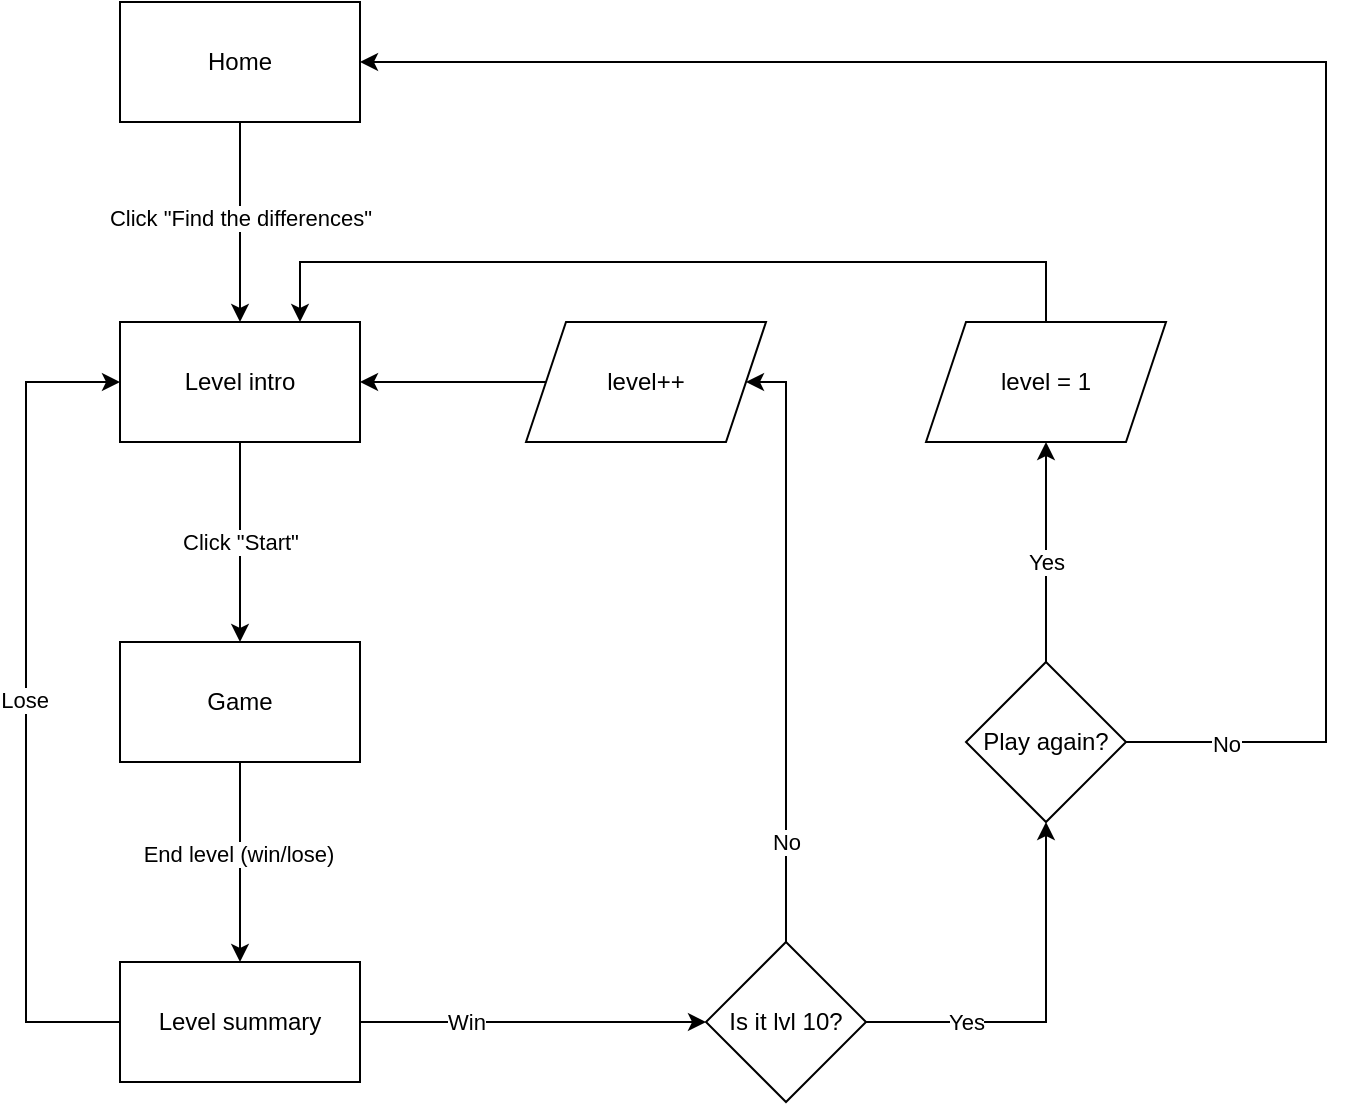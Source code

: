 <mxfile version="24.2.1" type="github">
  <diagram name="Page-1" id="Y-_b7_Hh2nSIt7xtL80e">
    <mxGraphModel dx="2074" dy="1140" grid="1" gridSize="10" guides="1" tooltips="1" connect="1" arrows="1" fold="1" page="1" pageScale="1" pageWidth="827" pageHeight="1169" math="0" shadow="0">
      <root>
        <mxCell id="0" />
        <mxCell id="1" parent="0" />
        <mxCell id="TcAAFQJvQi2z-CQNQE7q-1" style="edgeStyle=orthogonalEdgeStyle;rounded=0;orthogonalLoop=1;jettySize=auto;html=1;" edge="1" parent="1" source="TcAAFQJvQi2z-CQNQE7q-3" target="TcAAFQJvQi2z-CQNQE7q-6">
          <mxGeometry relative="1" as="geometry" />
        </mxCell>
        <mxCell id="TcAAFQJvQi2z-CQNQE7q-2" value="Click &quot;Find the differences&quot;" style="edgeLabel;html=1;align=center;verticalAlign=middle;resizable=0;points=[];" connectable="0" vertex="1" parent="TcAAFQJvQi2z-CQNQE7q-1">
          <mxGeometry x="-0.038" relative="1" as="geometry">
            <mxPoint as="offset" />
          </mxGeometry>
        </mxCell>
        <mxCell id="TcAAFQJvQi2z-CQNQE7q-3" value="Home" style="rounded=0;whiteSpace=wrap;html=1;" vertex="1" parent="1">
          <mxGeometry x="87" y="40" width="120" height="60" as="geometry" />
        </mxCell>
        <mxCell id="TcAAFQJvQi2z-CQNQE7q-4" style="edgeStyle=orthogonalEdgeStyle;rounded=0;orthogonalLoop=1;jettySize=auto;html=1;exitX=0.5;exitY=1;exitDx=0;exitDy=0;entryX=0.5;entryY=0;entryDx=0;entryDy=0;" edge="1" parent="1" source="TcAAFQJvQi2z-CQNQE7q-6" target="TcAAFQJvQi2z-CQNQE7q-9">
          <mxGeometry relative="1" as="geometry" />
        </mxCell>
        <mxCell id="TcAAFQJvQi2z-CQNQE7q-5" value="Click &quot;Start&quot;" style="edgeLabel;html=1;align=center;verticalAlign=middle;resizable=0;points=[];" connectable="0" vertex="1" parent="TcAAFQJvQi2z-CQNQE7q-4">
          <mxGeometry x="0.003" relative="1" as="geometry">
            <mxPoint as="offset" />
          </mxGeometry>
        </mxCell>
        <mxCell id="TcAAFQJvQi2z-CQNQE7q-6" value="Level intro" style="rounded=0;whiteSpace=wrap;html=1;" vertex="1" parent="1">
          <mxGeometry x="87" y="200" width="120" height="60" as="geometry" />
        </mxCell>
        <mxCell id="TcAAFQJvQi2z-CQNQE7q-7" style="edgeStyle=orthogonalEdgeStyle;rounded=0;orthogonalLoop=1;jettySize=auto;html=1;entryX=0.5;entryY=0;entryDx=0;entryDy=0;" edge="1" parent="1" source="TcAAFQJvQi2z-CQNQE7q-9" target="TcAAFQJvQi2z-CQNQE7q-14">
          <mxGeometry relative="1" as="geometry" />
        </mxCell>
        <mxCell id="TcAAFQJvQi2z-CQNQE7q-8" value="End level (win/lose)" style="edgeLabel;html=1;align=center;verticalAlign=middle;resizable=0;points=[];" connectable="0" vertex="1" parent="TcAAFQJvQi2z-CQNQE7q-7">
          <mxGeometry x="-0.077" y="-1" relative="1" as="geometry">
            <mxPoint as="offset" />
          </mxGeometry>
        </mxCell>
        <mxCell id="TcAAFQJvQi2z-CQNQE7q-9" value="Game" style="rounded=0;whiteSpace=wrap;html=1;" vertex="1" parent="1">
          <mxGeometry x="87" y="360" width="120" height="60" as="geometry" />
        </mxCell>
        <mxCell id="TcAAFQJvQi2z-CQNQE7q-10" style="edgeStyle=orthogonalEdgeStyle;rounded=0;orthogonalLoop=1;jettySize=auto;html=1;entryX=0;entryY=0.5;entryDx=0;entryDy=0;" edge="1" parent="1" source="TcAAFQJvQi2z-CQNQE7q-14" target="TcAAFQJvQi2z-CQNQE7q-6">
          <mxGeometry relative="1" as="geometry">
            <Array as="points">
              <mxPoint x="40" y="550" />
              <mxPoint x="40" y="230" />
            </Array>
          </mxGeometry>
        </mxCell>
        <mxCell id="TcAAFQJvQi2z-CQNQE7q-11" value="Lose" style="edgeLabel;html=1;align=center;verticalAlign=middle;resizable=0;points=[];" connectable="0" vertex="1" parent="TcAAFQJvQi2z-CQNQE7q-10">
          <mxGeometry x="0.005" y="1" relative="1" as="geometry">
            <mxPoint as="offset" />
          </mxGeometry>
        </mxCell>
        <mxCell id="TcAAFQJvQi2z-CQNQE7q-12" style="edgeStyle=orthogonalEdgeStyle;rounded=0;orthogonalLoop=1;jettySize=auto;html=1;exitX=1;exitY=0.5;exitDx=0;exitDy=0;" edge="1" parent="1" source="TcAAFQJvQi2z-CQNQE7q-14" target="TcAAFQJvQi2z-CQNQE7q-19">
          <mxGeometry relative="1" as="geometry" />
        </mxCell>
        <mxCell id="TcAAFQJvQi2z-CQNQE7q-13" value="Win" style="edgeLabel;html=1;align=center;verticalAlign=middle;resizable=0;points=[];" connectable="0" vertex="1" parent="TcAAFQJvQi2z-CQNQE7q-12">
          <mxGeometry x="-0.204" y="-1" relative="1" as="geometry">
            <mxPoint x="-16" y="-1" as="offset" />
          </mxGeometry>
        </mxCell>
        <mxCell id="TcAAFQJvQi2z-CQNQE7q-14" value="Level summary" style="rounded=0;whiteSpace=wrap;html=1;" vertex="1" parent="1">
          <mxGeometry x="87" y="520" width="120" height="60" as="geometry" />
        </mxCell>
        <mxCell id="TcAAFQJvQi2z-CQNQE7q-15" style="edgeStyle=orthogonalEdgeStyle;rounded=0;orthogonalLoop=1;jettySize=auto;html=1;exitX=0.5;exitY=0;exitDx=0;exitDy=0;entryX=1;entryY=0.5;entryDx=0;entryDy=0;" edge="1" parent="1" source="TcAAFQJvQi2z-CQNQE7q-19" target="TcAAFQJvQi2z-CQNQE7q-21">
          <mxGeometry relative="1" as="geometry">
            <mxPoint x="280" y="230" as="targetPoint" />
            <Array as="points">
              <mxPoint x="420" y="230" />
            </Array>
          </mxGeometry>
        </mxCell>
        <mxCell id="TcAAFQJvQi2z-CQNQE7q-16" value="No" style="edgeLabel;html=1;align=center;verticalAlign=middle;resizable=0;points=[];" connectable="0" vertex="1" parent="TcAAFQJvQi2z-CQNQE7q-15">
          <mxGeometry x="0.287" y="2" relative="1" as="geometry">
            <mxPoint x="2" y="143" as="offset" />
          </mxGeometry>
        </mxCell>
        <mxCell id="TcAAFQJvQi2z-CQNQE7q-17" style="edgeStyle=orthogonalEdgeStyle;rounded=0;orthogonalLoop=1;jettySize=auto;html=1;entryX=0.5;entryY=1;entryDx=0;entryDy=0;" edge="1" parent="1" source="TcAAFQJvQi2z-CQNQE7q-19" target="TcAAFQJvQi2z-CQNQE7q-26">
          <mxGeometry relative="1" as="geometry" />
        </mxCell>
        <mxCell id="TcAAFQJvQi2z-CQNQE7q-18" value="Yes" style="edgeLabel;html=1;align=center;verticalAlign=middle;resizable=0;points=[];" connectable="0" vertex="1" parent="TcAAFQJvQi2z-CQNQE7q-17">
          <mxGeometry x="-0.021" relative="1" as="geometry">
            <mxPoint x="-40" y="3" as="offset" />
          </mxGeometry>
        </mxCell>
        <mxCell id="TcAAFQJvQi2z-CQNQE7q-19" value="Is it lvl 10?" style="rhombus;whiteSpace=wrap;html=1;" vertex="1" parent="1">
          <mxGeometry x="380" y="510" width="80" height="80" as="geometry" />
        </mxCell>
        <mxCell id="TcAAFQJvQi2z-CQNQE7q-20" style="edgeStyle=orthogonalEdgeStyle;rounded=0;orthogonalLoop=1;jettySize=auto;html=1;" edge="1" parent="1" source="TcAAFQJvQi2z-CQNQE7q-21" target="TcAAFQJvQi2z-CQNQE7q-6">
          <mxGeometry relative="1" as="geometry" />
        </mxCell>
        <mxCell id="TcAAFQJvQi2z-CQNQE7q-21" value="level++" style="shape=parallelogram;perimeter=parallelogramPerimeter;whiteSpace=wrap;html=1;fixedSize=1;" vertex="1" parent="1">
          <mxGeometry x="290" y="200" width="120" height="60" as="geometry" />
        </mxCell>
        <mxCell id="TcAAFQJvQi2z-CQNQE7q-22" style="edgeStyle=orthogonalEdgeStyle;rounded=0;orthogonalLoop=1;jettySize=auto;html=1;entryX=0.5;entryY=1;entryDx=0;entryDy=0;" edge="1" parent="1" source="TcAAFQJvQi2z-CQNQE7q-26" target="TcAAFQJvQi2z-CQNQE7q-28">
          <mxGeometry relative="1" as="geometry" />
        </mxCell>
        <mxCell id="TcAAFQJvQi2z-CQNQE7q-23" value="Yes" style="edgeLabel;html=1;align=center;verticalAlign=middle;resizable=0;points=[];" connectable="0" vertex="1" parent="TcAAFQJvQi2z-CQNQE7q-22">
          <mxGeometry x="-0.008" relative="1" as="geometry">
            <mxPoint y="4" as="offset" />
          </mxGeometry>
        </mxCell>
        <mxCell id="TcAAFQJvQi2z-CQNQE7q-24" style="edgeStyle=orthogonalEdgeStyle;rounded=0;orthogonalLoop=1;jettySize=auto;html=1;entryX=1;entryY=0.5;entryDx=0;entryDy=0;" edge="1" parent="1" source="TcAAFQJvQi2z-CQNQE7q-26" target="TcAAFQJvQi2z-CQNQE7q-3">
          <mxGeometry relative="1" as="geometry">
            <Array as="points">
              <mxPoint x="690" y="410" />
              <mxPoint x="690" y="70" />
            </Array>
          </mxGeometry>
        </mxCell>
        <mxCell id="TcAAFQJvQi2z-CQNQE7q-25" value="No" style="edgeLabel;html=1;align=center;verticalAlign=middle;resizable=0;points=[];" connectable="0" vertex="1" parent="TcAAFQJvQi2z-CQNQE7q-24">
          <mxGeometry x="-0.442" y="-1" relative="1" as="geometry">
            <mxPoint x="-51" y="158" as="offset" />
          </mxGeometry>
        </mxCell>
        <mxCell id="TcAAFQJvQi2z-CQNQE7q-26" value="Play again?" style="rhombus;whiteSpace=wrap;html=1;" vertex="1" parent="1">
          <mxGeometry x="510" y="370" width="80" height="80" as="geometry" />
        </mxCell>
        <mxCell id="TcAAFQJvQi2z-CQNQE7q-27" style="edgeStyle=orthogonalEdgeStyle;rounded=0;orthogonalLoop=1;jettySize=auto;html=1;entryX=0.75;entryY=0;entryDx=0;entryDy=0;" edge="1" parent="1" source="TcAAFQJvQi2z-CQNQE7q-28" target="TcAAFQJvQi2z-CQNQE7q-6">
          <mxGeometry relative="1" as="geometry">
            <Array as="points">
              <mxPoint x="550" y="170" />
              <mxPoint x="177" y="170" />
            </Array>
          </mxGeometry>
        </mxCell>
        <mxCell id="TcAAFQJvQi2z-CQNQE7q-28" value="level = 1" style="shape=parallelogram;perimeter=parallelogramPerimeter;whiteSpace=wrap;html=1;fixedSize=1;" vertex="1" parent="1">
          <mxGeometry x="490" y="200" width="120" height="60" as="geometry" />
        </mxCell>
      </root>
    </mxGraphModel>
  </diagram>
</mxfile>
